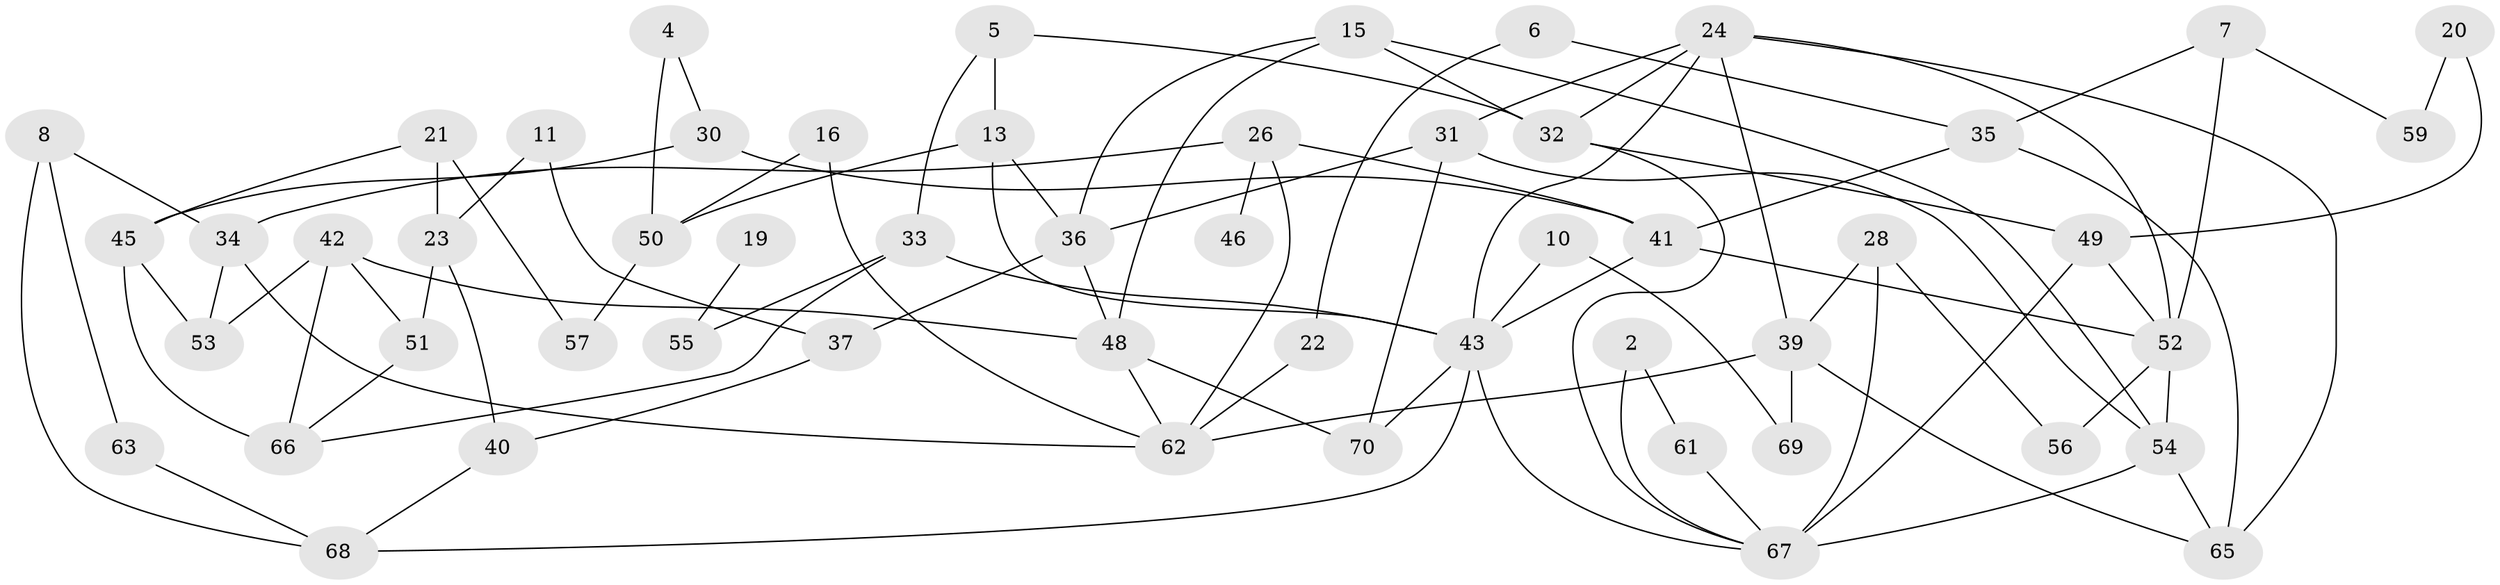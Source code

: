 // original degree distribution, {1: 0.2158273381294964, 2: 0.2014388489208633, 3: 0.2446043165467626, 6: 0.007194244604316547, 0: 0.09352517985611511, 5: 0.05755395683453238, 4: 0.16546762589928057, 7: 0.014388489208633094}
// Generated by graph-tools (version 1.1) at 2025/00/03/09/25 03:00:49]
// undirected, 54 vertices, 94 edges
graph export_dot {
graph [start="1"]
  node [color=gray90,style=filled];
  2;
  4;
  5;
  6;
  7;
  8;
  10;
  11;
  13;
  15;
  16;
  19;
  20;
  21;
  22;
  23;
  24;
  26;
  28;
  30;
  31;
  32;
  33;
  34;
  35;
  36;
  37;
  39;
  40;
  41;
  42;
  43;
  45;
  46;
  48;
  49;
  50;
  51;
  52;
  53;
  54;
  55;
  56;
  57;
  59;
  61;
  62;
  63;
  65;
  66;
  67;
  68;
  69;
  70;
  2 -- 61 [weight=1.0];
  2 -- 67 [weight=1.0];
  4 -- 30 [weight=1.0];
  4 -- 50 [weight=1.0];
  5 -- 13 [weight=1.0];
  5 -- 32 [weight=1.0];
  5 -- 33 [weight=1.0];
  6 -- 22 [weight=1.0];
  6 -- 35 [weight=1.0];
  7 -- 35 [weight=1.0];
  7 -- 52 [weight=1.0];
  7 -- 59 [weight=1.0];
  8 -- 34 [weight=1.0];
  8 -- 63 [weight=1.0];
  8 -- 68 [weight=1.0];
  10 -- 43 [weight=1.0];
  10 -- 69 [weight=1.0];
  11 -- 23 [weight=1.0];
  11 -- 37 [weight=1.0];
  13 -- 36 [weight=1.0];
  13 -- 43 [weight=1.0];
  13 -- 50 [weight=1.0];
  15 -- 32 [weight=1.0];
  15 -- 36 [weight=1.0];
  15 -- 48 [weight=1.0];
  15 -- 54 [weight=1.0];
  16 -- 50 [weight=1.0];
  16 -- 62 [weight=1.0];
  19 -- 55 [weight=1.0];
  20 -- 49 [weight=1.0];
  20 -- 59 [weight=1.0];
  21 -- 23 [weight=1.0];
  21 -- 45 [weight=1.0];
  21 -- 57 [weight=1.0];
  22 -- 62 [weight=1.0];
  23 -- 40 [weight=1.0];
  23 -- 51 [weight=1.0];
  24 -- 31 [weight=1.0];
  24 -- 32 [weight=1.0];
  24 -- 39 [weight=1.0];
  24 -- 43 [weight=1.0];
  24 -- 52 [weight=1.0];
  24 -- 65 [weight=1.0];
  26 -- 34 [weight=1.0];
  26 -- 41 [weight=1.0];
  26 -- 46 [weight=1.0];
  26 -- 62 [weight=1.0];
  28 -- 39 [weight=1.0];
  28 -- 56 [weight=1.0];
  28 -- 67 [weight=1.0];
  30 -- 41 [weight=1.0];
  30 -- 45 [weight=2.0];
  31 -- 36 [weight=1.0];
  31 -- 54 [weight=2.0];
  31 -- 70 [weight=1.0];
  32 -- 49 [weight=1.0];
  32 -- 67 [weight=1.0];
  33 -- 43 [weight=1.0];
  33 -- 55 [weight=1.0];
  33 -- 66 [weight=1.0];
  34 -- 53 [weight=1.0];
  34 -- 62 [weight=1.0];
  35 -- 41 [weight=1.0];
  35 -- 65 [weight=1.0];
  36 -- 37 [weight=1.0];
  36 -- 48 [weight=1.0];
  37 -- 40 [weight=1.0];
  39 -- 62 [weight=1.0];
  39 -- 65 [weight=1.0];
  39 -- 69 [weight=2.0];
  40 -- 68 [weight=1.0];
  41 -- 43 [weight=1.0];
  41 -- 52 [weight=1.0];
  42 -- 48 [weight=2.0];
  42 -- 51 [weight=1.0];
  42 -- 53 [weight=1.0];
  42 -- 66 [weight=1.0];
  43 -- 67 [weight=1.0];
  43 -- 68 [weight=1.0];
  43 -- 70 [weight=2.0];
  45 -- 53 [weight=1.0];
  45 -- 66 [weight=2.0];
  48 -- 62 [weight=1.0];
  48 -- 70 [weight=1.0];
  49 -- 52 [weight=1.0];
  49 -- 67 [weight=1.0];
  50 -- 57 [weight=1.0];
  51 -- 66 [weight=1.0];
  52 -- 54 [weight=1.0];
  52 -- 56 [weight=1.0];
  54 -- 65 [weight=1.0];
  54 -- 67 [weight=2.0];
  61 -- 67 [weight=1.0];
  63 -- 68 [weight=1.0];
}
